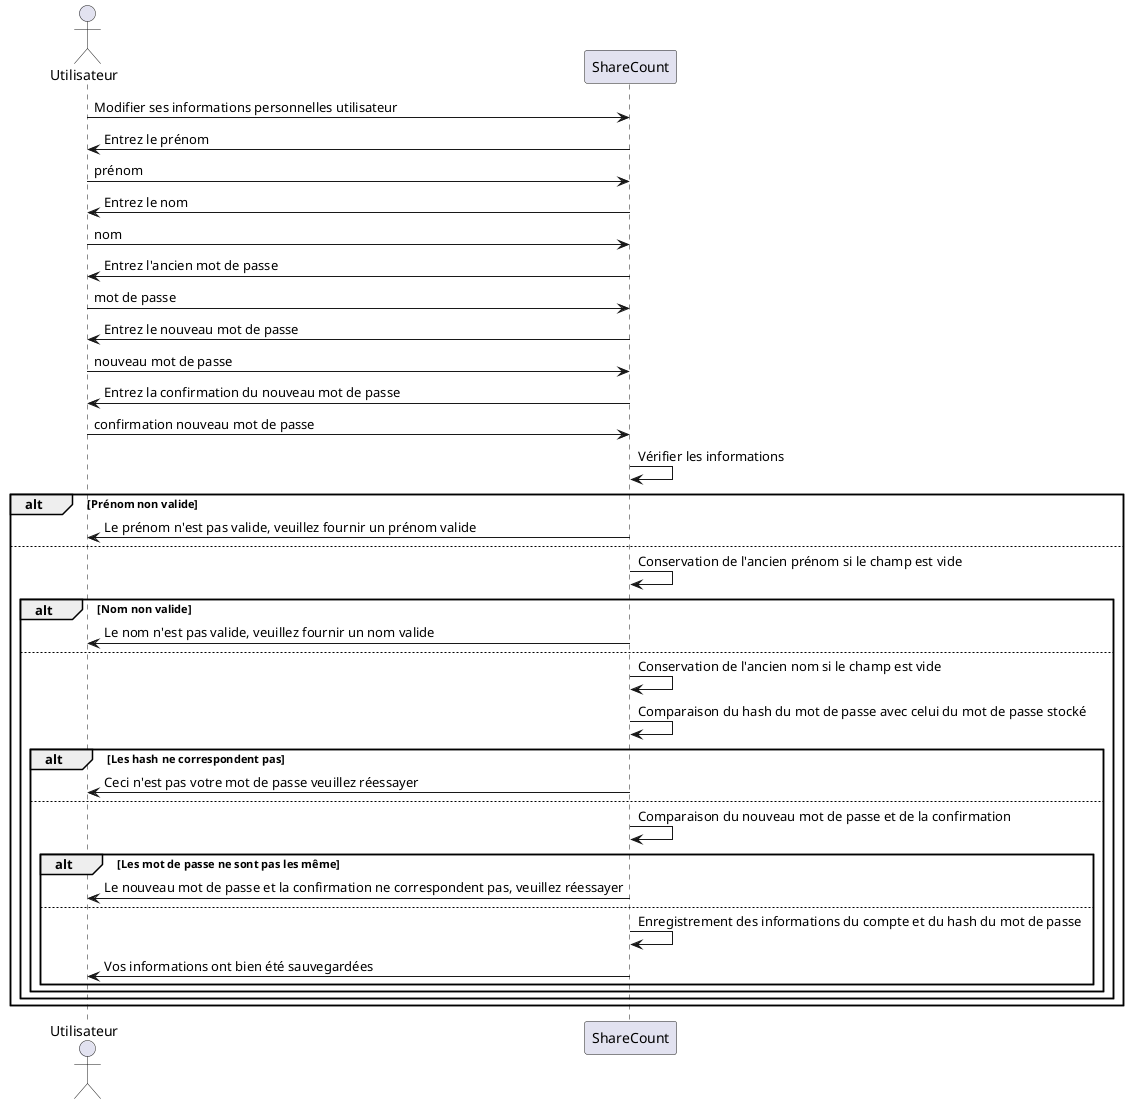 @startuml  Modifier infos personnelles

actor "Utilisateur" as user
participant ShareCount as sc

user -> sc : Modifier ses informations personnelles utilisateur
user 	<- 	sc : Entrez le prénom
user 	-> 	sc : prénom
user 	<- 	sc : Entrez le nom
user 	-> 	sc : nom
user 	<- 	sc : Entrez l'ancien mot de passe
user 	-> 	sc : mot de passe
user 	<- 	sc : Entrez le nouveau mot de passe
user 	-> 	sc : nouveau mot de passe
user 	<- 	sc : Entrez la confirmation du nouveau mot de passe
user 	-> 	sc : confirmation nouveau mot de passe
sc 	-> 	sc : Vérifier les informations
alt Prénom non valide
user 	<- 	sc : Le prénom n'est pas valide, veuillez fournir un prénom valide
else
sc 	-> 	sc : Conservation de l'ancien prénom si le champ est vide
alt Nom non valide
user 	<- 	sc : Le nom n'est pas valide, veuillez fournir un nom valide
else
sc 	-> 	sc : Conservation de l'ancien nom si le champ est vide
sc 	->	sc : Comparaison du hash du mot de passe avec celui du mot de passe stocké
alt Les hash ne correspondent pas
user 	<- 	sc : Ceci n'est pas votre mot de passe veuillez réessayer
else
sc 	-> 	sc : Comparaison du nouveau mot de passe et de la confirmation
alt Les mot de passe ne sont pas les même
user 	<- 	sc : Le nouveau mot de passe et la confirmation ne correspondent pas, veuillez réessayer
else
sc 	-> 	sc : Enregistrement des informations du compte et du hash du mot de passe
user 	<- 	sc : Vos informations ont bien été sauvegardées
end
end
end
end
@enduml